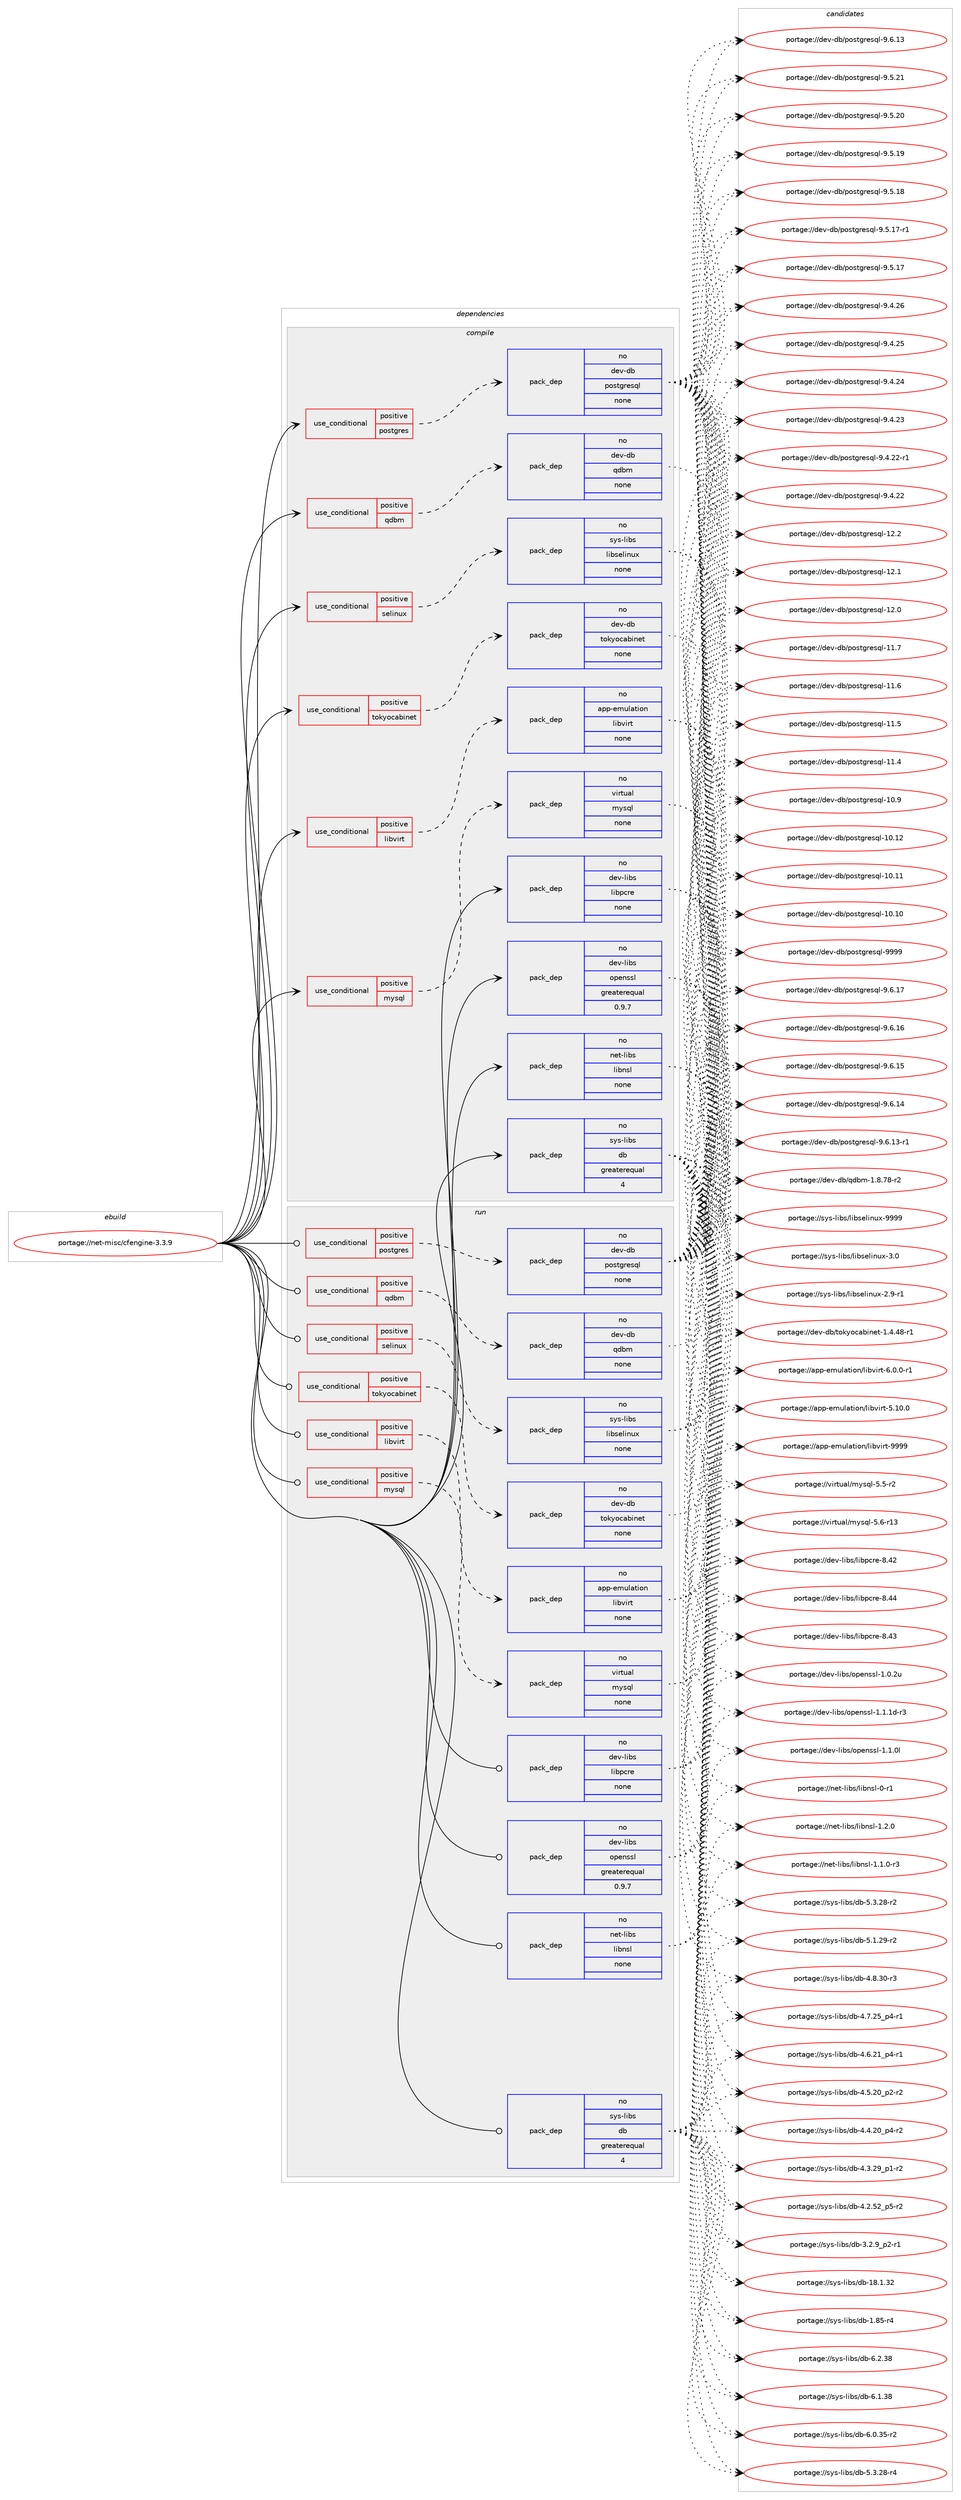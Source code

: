 digraph prolog {

# *************
# Graph options
# *************

newrank=true;
concentrate=true;
compound=true;
graph [rankdir=LR,fontname=Helvetica,fontsize=10,ranksep=1.5];#, ranksep=2.5, nodesep=0.2];
edge  [arrowhead=vee];
node  [fontname=Helvetica,fontsize=10];

# **********
# The ebuild
# **********

subgraph cluster_leftcol {
color=gray;
rank=same;
label=<<i>ebuild</i>>;
id [label="portage://net-misc/cfengine-3.3.9", color=red, width=4, href="../net-misc/cfengine-3.3.9.svg"];
}

# ****************
# The dependencies
# ****************

subgraph cluster_midcol {
color=gray;
label=<<i>dependencies</i>>;
subgraph cluster_compile {
fillcolor="#eeeeee";
style=filled;
label=<<i>compile</i>>;
subgraph cond10212 {
dependency53827 [label=<<TABLE BORDER="0" CELLBORDER="1" CELLSPACING="0" CELLPADDING="4"><TR><TD ROWSPAN="3" CELLPADDING="10">use_conditional</TD></TR><TR><TD>positive</TD></TR><TR><TD>libvirt</TD></TR></TABLE>>, shape=none, color=red];
subgraph pack42529 {
dependency53828 [label=<<TABLE BORDER="0" CELLBORDER="1" CELLSPACING="0" CELLPADDING="4" WIDTH="220"><TR><TD ROWSPAN="6" CELLPADDING="30">pack_dep</TD></TR><TR><TD WIDTH="110">no</TD></TR><TR><TD>app-emulation</TD></TR><TR><TD>libvirt</TD></TR><TR><TD>none</TD></TR><TR><TD></TD></TR></TABLE>>, shape=none, color=blue];
}
dependency53827:e -> dependency53828:w [weight=20,style="dashed",arrowhead="vee"];
}
id:e -> dependency53827:w [weight=20,style="solid",arrowhead="vee"];
subgraph cond10213 {
dependency53829 [label=<<TABLE BORDER="0" CELLBORDER="1" CELLSPACING="0" CELLPADDING="4"><TR><TD ROWSPAN="3" CELLPADDING="10">use_conditional</TD></TR><TR><TD>positive</TD></TR><TR><TD>mysql</TD></TR></TABLE>>, shape=none, color=red];
subgraph pack42530 {
dependency53830 [label=<<TABLE BORDER="0" CELLBORDER="1" CELLSPACING="0" CELLPADDING="4" WIDTH="220"><TR><TD ROWSPAN="6" CELLPADDING="30">pack_dep</TD></TR><TR><TD WIDTH="110">no</TD></TR><TR><TD>virtual</TD></TR><TR><TD>mysql</TD></TR><TR><TD>none</TD></TR><TR><TD></TD></TR></TABLE>>, shape=none, color=blue];
}
dependency53829:e -> dependency53830:w [weight=20,style="dashed",arrowhead="vee"];
}
id:e -> dependency53829:w [weight=20,style="solid",arrowhead="vee"];
subgraph cond10214 {
dependency53831 [label=<<TABLE BORDER="0" CELLBORDER="1" CELLSPACING="0" CELLPADDING="4"><TR><TD ROWSPAN="3" CELLPADDING="10">use_conditional</TD></TR><TR><TD>positive</TD></TR><TR><TD>postgres</TD></TR></TABLE>>, shape=none, color=red];
subgraph pack42531 {
dependency53832 [label=<<TABLE BORDER="0" CELLBORDER="1" CELLSPACING="0" CELLPADDING="4" WIDTH="220"><TR><TD ROWSPAN="6" CELLPADDING="30">pack_dep</TD></TR><TR><TD WIDTH="110">no</TD></TR><TR><TD>dev-db</TD></TR><TR><TD>postgresql</TD></TR><TR><TD>none</TD></TR><TR><TD></TD></TR></TABLE>>, shape=none, color=blue];
}
dependency53831:e -> dependency53832:w [weight=20,style="dashed",arrowhead="vee"];
}
id:e -> dependency53831:w [weight=20,style="solid",arrowhead="vee"];
subgraph cond10215 {
dependency53833 [label=<<TABLE BORDER="0" CELLBORDER="1" CELLSPACING="0" CELLPADDING="4"><TR><TD ROWSPAN="3" CELLPADDING="10">use_conditional</TD></TR><TR><TD>positive</TD></TR><TR><TD>qdbm</TD></TR></TABLE>>, shape=none, color=red];
subgraph pack42532 {
dependency53834 [label=<<TABLE BORDER="0" CELLBORDER="1" CELLSPACING="0" CELLPADDING="4" WIDTH="220"><TR><TD ROWSPAN="6" CELLPADDING="30">pack_dep</TD></TR><TR><TD WIDTH="110">no</TD></TR><TR><TD>dev-db</TD></TR><TR><TD>qdbm</TD></TR><TR><TD>none</TD></TR><TR><TD></TD></TR></TABLE>>, shape=none, color=blue];
}
dependency53833:e -> dependency53834:w [weight=20,style="dashed",arrowhead="vee"];
}
id:e -> dependency53833:w [weight=20,style="solid",arrowhead="vee"];
subgraph cond10216 {
dependency53835 [label=<<TABLE BORDER="0" CELLBORDER="1" CELLSPACING="0" CELLPADDING="4"><TR><TD ROWSPAN="3" CELLPADDING="10">use_conditional</TD></TR><TR><TD>positive</TD></TR><TR><TD>selinux</TD></TR></TABLE>>, shape=none, color=red];
subgraph pack42533 {
dependency53836 [label=<<TABLE BORDER="0" CELLBORDER="1" CELLSPACING="0" CELLPADDING="4" WIDTH="220"><TR><TD ROWSPAN="6" CELLPADDING="30">pack_dep</TD></TR><TR><TD WIDTH="110">no</TD></TR><TR><TD>sys-libs</TD></TR><TR><TD>libselinux</TD></TR><TR><TD>none</TD></TR><TR><TD></TD></TR></TABLE>>, shape=none, color=blue];
}
dependency53835:e -> dependency53836:w [weight=20,style="dashed",arrowhead="vee"];
}
id:e -> dependency53835:w [weight=20,style="solid",arrowhead="vee"];
subgraph cond10217 {
dependency53837 [label=<<TABLE BORDER="0" CELLBORDER="1" CELLSPACING="0" CELLPADDING="4"><TR><TD ROWSPAN="3" CELLPADDING="10">use_conditional</TD></TR><TR><TD>positive</TD></TR><TR><TD>tokyocabinet</TD></TR></TABLE>>, shape=none, color=red];
subgraph pack42534 {
dependency53838 [label=<<TABLE BORDER="0" CELLBORDER="1" CELLSPACING="0" CELLPADDING="4" WIDTH="220"><TR><TD ROWSPAN="6" CELLPADDING="30">pack_dep</TD></TR><TR><TD WIDTH="110">no</TD></TR><TR><TD>dev-db</TD></TR><TR><TD>tokyocabinet</TD></TR><TR><TD>none</TD></TR><TR><TD></TD></TR></TABLE>>, shape=none, color=blue];
}
dependency53837:e -> dependency53838:w [weight=20,style="dashed",arrowhead="vee"];
}
id:e -> dependency53837:w [weight=20,style="solid",arrowhead="vee"];
subgraph pack42535 {
dependency53839 [label=<<TABLE BORDER="0" CELLBORDER="1" CELLSPACING="0" CELLPADDING="4" WIDTH="220"><TR><TD ROWSPAN="6" CELLPADDING="30">pack_dep</TD></TR><TR><TD WIDTH="110">no</TD></TR><TR><TD>dev-libs</TD></TR><TR><TD>libpcre</TD></TR><TR><TD>none</TD></TR><TR><TD></TD></TR></TABLE>>, shape=none, color=blue];
}
id:e -> dependency53839:w [weight=20,style="solid",arrowhead="vee"];
subgraph pack42536 {
dependency53840 [label=<<TABLE BORDER="0" CELLBORDER="1" CELLSPACING="0" CELLPADDING="4" WIDTH="220"><TR><TD ROWSPAN="6" CELLPADDING="30">pack_dep</TD></TR><TR><TD WIDTH="110">no</TD></TR><TR><TD>dev-libs</TD></TR><TR><TD>openssl</TD></TR><TR><TD>greaterequal</TD></TR><TR><TD>0.9.7</TD></TR></TABLE>>, shape=none, color=blue];
}
id:e -> dependency53840:w [weight=20,style="solid",arrowhead="vee"];
subgraph pack42537 {
dependency53841 [label=<<TABLE BORDER="0" CELLBORDER="1" CELLSPACING="0" CELLPADDING="4" WIDTH="220"><TR><TD ROWSPAN="6" CELLPADDING="30">pack_dep</TD></TR><TR><TD WIDTH="110">no</TD></TR><TR><TD>net-libs</TD></TR><TR><TD>libnsl</TD></TR><TR><TD>none</TD></TR><TR><TD></TD></TR></TABLE>>, shape=none, color=blue];
}
id:e -> dependency53841:w [weight=20,style="solid",arrowhead="vee"];
subgraph pack42538 {
dependency53842 [label=<<TABLE BORDER="0" CELLBORDER="1" CELLSPACING="0" CELLPADDING="4" WIDTH="220"><TR><TD ROWSPAN="6" CELLPADDING="30">pack_dep</TD></TR><TR><TD WIDTH="110">no</TD></TR><TR><TD>sys-libs</TD></TR><TR><TD>db</TD></TR><TR><TD>greaterequal</TD></TR><TR><TD>4</TD></TR></TABLE>>, shape=none, color=blue];
}
id:e -> dependency53842:w [weight=20,style="solid",arrowhead="vee"];
}
subgraph cluster_compileandrun {
fillcolor="#eeeeee";
style=filled;
label=<<i>compile and run</i>>;
}
subgraph cluster_run {
fillcolor="#eeeeee";
style=filled;
label=<<i>run</i>>;
subgraph cond10218 {
dependency53843 [label=<<TABLE BORDER="0" CELLBORDER="1" CELLSPACING="0" CELLPADDING="4"><TR><TD ROWSPAN="3" CELLPADDING="10">use_conditional</TD></TR><TR><TD>positive</TD></TR><TR><TD>libvirt</TD></TR></TABLE>>, shape=none, color=red];
subgraph pack42539 {
dependency53844 [label=<<TABLE BORDER="0" CELLBORDER="1" CELLSPACING="0" CELLPADDING="4" WIDTH="220"><TR><TD ROWSPAN="6" CELLPADDING="30">pack_dep</TD></TR><TR><TD WIDTH="110">no</TD></TR><TR><TD>app-emulation</TD></TR><TR><TD>libvirt</TD></TR><TR><TD>none</TD></TR><TR><TD></TD></TR></TABLE>>, shape=none, color=blue];
}
dependency53843:e -> dependency53844:w [weight=20,style="dashed",arrowhead="vee"];
}
id:e -> dependency53843:w [weight=20,style="solid",arrowhead="odot"];
subgraph cond10219 {
dependency53845 [label=<<TABLE BORDER="0" CELLBORDER="1" CELLSPACING="0" CELLPADDING="4"><TR><TD ROWSPAN="3" CELLPADDING="10">use_conditional</TD></TR><TR><TD>positive</TD></TR><TR><TD>mysql</TD></TR></TABLE>>, shape=none, color=red];
subgraph pack42540 {
dependency53846 [label=<<TABLE BORDER="0" CELLBORDER="1" CELLSPACING="0" CELLPADDING="4" WIDTH="220"><TR><TD ROWSPAN="6" CELLPADDING="30">pack_dep</TD></TR><TR><TD WIDTH="110">no</TD></TR><TR><TD>virtual</TD></TR><TR><TD>mysql</TD></TR><TR><TD>none</TD></TR><TR><TD></TD></TR></TABLE>>, shape=none, color=blue];
}
dependency53845:e -> dependency53846:w [weight=20,style="dashed",arrowhead="vee"];
}
id:e -> dependency53845:w [weight=20,style="solid",arrowhead="odot"];
subgraph cond10220 {
dependency53847 [label=<<TABLE BORDER="0" CELLBORDER="1" CELLSPACING="0" CELLPADDING="4"><TR><TD ROWSPAN="3" CELLPADDING="10">use_conditional</TD></TR><TR><TD>positive</TD></TR><TR><TD>postgres</TD></TR></TABLE>>, shape=none, color=red];
subgraph pack42541 {
dependency53848 [label=<<TABLE BORDER="0" CELLBORDER="1" CELLSPACING="0" CELLPADDING="4" WIDTH="220"><TR><TD ROWSPAN="6" CELLPADDING="30">pack_dep</TD></TR><TR><TD WIDTH="110">no</TD></TR><TR><TD>dev-db</TD></TR><TR><TD>postgresql</TD></TR><TR><TD>none</TD></TR><TR><TD></TD></TR></TABLE>>, shape=none, color=blue];
}
dependency53847:e -> dependency53848:w [weight=20,style="dashed",arrowhead="vee"];
}
id:e -> dependency53847:w [weight=20,style="solid",arrowhead="odot"];
subgraph cond10221 {
dependency53849 [label=<<TABLE BORDER="0" CELLBORDER="1" CELLSPACING="0" CELLPADDING="4"><TR><TD ROWSPAN="3" CELLPADDING="10">use_conditional</TD></TR><TR><TD>positive</TD></TR><TR><TD>qdbm</TD></TR></TABLE>>, shape=none, color=red];
subgraph pack42542 {
dependency53850 [label=<<TABLE BORDER="0" CELLBORDER="1" CELLSPACING="0" CELLPADDING="4" WIDTH="220"><TR><TD ROWSPAN="6" CELLPADDING="30">pack_dep</TD></TR><TR><TD WIDTH="110">no</TD></TR><TR><TD>dev-db</TD></TR><TR><TD>qdbm</TD></TR><TR><TD>none</TD></TR><TR><TD></TD></TR></TABLE>>, shape=none, color=blue];
}
dependency53849:e -> dependency53850:w [weight=20,style="dashed",arrowhead="vee"];
}
id:e -> dependency53849:w [weight=20,style="solid",arrowhead="odot"];
subgraph cond10222 {
dependency53851 [label=<<TABLE BORDER="0" CELLBORDER="1" CELLSPACING="0" CELLPADDING="4"><TR><TD ROWSPAN="3" CELLPADDING="10">use_conditional</TD></TR><TR><TD>positive</TD></TR><TR><TD>selinux</TD></TR></TABLE>>, shape=none, color=red];
subgraph pack42543 {
dependency53852 [label=<<TABLE BORDER="0" CELLBORDER="1" CELLSPACING="0" CELLPADDING="4" WIDTH="220"><TR><TD ROWSPAN="6" CELLPADDING="30">pack_dep</TD></TR><TR><TD WIDTH="110">no</TD></TR><TR><TD>sys-libs</TD></TR><TR><TD>libselinux</TD></TR><TR><TD>none</TD></TR><TR><TD></TD></TR></TABLE>>, shape=none, color=blue];
}
dependency53851:e -> dependency53852:w [weight=20,style="dashed",arrowhead="vee"];
}
id:e -> dependency53851:w [weight=20,style="solid",arrowhead="odot"];
subgraph cond10223 {
dependency53853 [label=<<TABLE BORDER="0" CELLBORDER="1" CELLSPACING="0" CELLPADDING="4"><TR><TD ROWSPAN="3" CELLPADDING="10">use_conditional</TD></TR><TR><TD>positive</TD></TR><TR><TD>tokyocabinet</TD></TR></TABLE>>, shape=none, color=red];
subgraph pack42544 {
dependency53854 [label=<<TABLE BORDER="0" CELLBORDER="1" CELLSPACING="0" CELLPADDING="4" WIDTH="220"><TR><TD ROWSPAN="6" CELLPADDING="30">pack_dep</TD></TR><TR><TD WIDTH="110">no</TD></TR><TR><TD>dev-db</TD></TR><TR><TD>tokyocabinet</TD></TR><TR><TD>none</TD></TR><TR><TD></TD></TR></TABLE>>, shape=none, color=blue];
}
dependency53853:e -> dependency53854:w [weight=20,style="dashed",arrowhead="vee"];
}
id:e -> dependency53853:w [weight=20,style="solid",arrowhead="odot"];
subgraph pack42545 {
dependency53855 [label=<<TABLE BORDER="0" CELLBORDER="1" CELLSPACING="0" CELLPADDING="4" WIDTH="220"><TR><TD ROWSPAN="6" CELLPADDING="30">pack_dep</TD></TR><TR><TD WIDTH="110">no</TD></TR><TR><TD>dev-libs</TD></TR><TR><TD>libpcre</TD></TR><TR><TD>none</TD></TR><TR><TD></TD></TR></TABLE>>, shape=none, color=blue];
}
id:e -> dependency53855:w [weight=20,style="solid",arrowhead="odot"];
subgraph pack42546 {
dependency53856 [label=<<TABLE BORDER="0" CELLBORDER="1" CELLSPACING="0" CELLPADDING="4" WIDTH="220"><TR><TD ROWSPAN="6" CELLPADDING="30">pack_dep</TD></TR><TR><TD WIDTH="110">no</TD></TR><TR><TD>dev-libs</TD></TR><TR><TD>openssl</TD></TR><TR><TD>greaterequal</TD></TR><TR><TD>0.9.7</TD></TR></TABLE>>, shape=none, color=blue];
}
id:e -> dependency53856:w [weight=20,style="solid",arrowhead="odot"];
subgraph pack42547 {
dependency53857 [label=<<TABLE BORDER="0" CELLBORDER="1" CELLSPACING="0" CELLPADDING="4" WIDTH="220"><TR><TD ROWSPAN="6" CELLPADDING="30">pack_dep</TD></TR><TR><TD WIDTH="110">no</TD></TR><TR><TD>net-libs</TD></TR><TR><TD>libnsl</TD></TR><TR><TD>none</TD></TR><TR><TD></TD></TR></TABLE>>, shape=none, color=blue];
}
id:e -> dependency53857:w [weight=20,style="solid",arrowhead="odot"];
subgraph pack42548 {
dependency53858 [label=<<TABLE BORDER="0" CELLBORDER="1" CELLSPACING="0" CELLPADDING="4" WIDTH="220"><TR><TD ROWSPAN="6" CELLPADDING="30">pack_dep</TD></TR><TR><TD WIDTH="110">no</TD></TR><TR><TD>sys-libs</TD></TR><TR><TD>db</TD></TR><TR><TD>greaterequal</TD></TR><TR><TD>4</TD></TR></TABLE>>, shape=none, color=blue];
}
id:e -> dependency53858:w [weight=20,style="solid",arrowhead="odot"];
}
}

# **************
# The candidates
# **************

subgraph cluster_choices {
rank=same;
color=gray;
label=<<i>candidates</i>>;

subgraph choice42529 {
color=black;
nodesep=1;
choice97112112451011091171089711610511111047108105981181051141164557575757 [label="portage://app-emulation/libvirt-9999", color=red, width=4,href="../app-emulation/libvirt-9999.svg"];
choice97112112451011091171089711610511111047108105981181051141164554464846484511449 [label="portage://app-emulation/libvirt-6.0.0-r1", color=red, width=4,href="../app-emulation/libvirt-6.0.0-r1.svg"];
choice971121124510110911710897116105111110471081059811810511411645534649484648 [label="portage://app-emulation/libvirt-5.10.0", color=red, width=4,href="../app-emulation/libvirt-5.10.0.svg"];
dependency53828:e -> choice97112112451011091171089711610511111047108105981181051141164557575757:w [style=dotted,weight="100"];
dependency53828:e -> choice97112112451011091171089711610511111047108105981181051141164554464846484511449:w [style=dotted,weight="100"];
dependency53828:e -> choice971121124510110911710897116105111110471081059811810511411645534649484648:w [style=dotted,weight="100"];
}
subgraph choice42530 {
color=black;
nodesep=1;
choice118105114116117971084710912111511310845534654451144951 [label="portage://virtual/mysql-5.6-r13", color=red, width=4,href="../virtual/mysql-5.6-r13.svg"];
choice1181051141161179710847109121115113108455346534511450 [label="portage://virtual/mysql-5.5-r2", color=red, width=4,href="../virtual/mysql-5.5-r2.svg"];
dependency53830:e -> choice118105114116117971084710912111511310845534654451144951:w [style=dotted,weight="100"];
dependency53830:e -> choice1181051141161179710847109121115113108455346534511450:w [style=dotted,weight="100"];
}
subgraph choice42531 {
color=black;
nodesep=1;
choice1001011184510098471121111151161031141011151131084557575757 [label="portage://dev-db/postgresql-9999", color=red, width=4,href="../dev-db/postgresql-9999.svg"];
choice10010111845100984711211111511610311410111511310845574654464955 [label="portage://dev-db/postgresql-9.6.17", color=red, width=4,href="../dev-db/postgresql-9.6.17.svg"];
choice10010111845100984711211111511610311410111511310845574654464954 [label="portage://dev-db/postgresql-9.6.16", color=red, width=4,href="../dev-db/postgresql-9.6.16.svg"];
choice10010111845100984711211111511610311410111511310845574654464953 [label="portage://dev-db/postgresql-9.6.15", color=red, width=4,href="../dev-db/postgresql-9.6.15.svg"];
choice10010111845100984711211111511610311410111511310845574654464952 [label="portage://dev-db/postgresql-9.6.14", color=red, width=4,href="../dev-db/postgresql-9.6.14.svg"];
choice100101118451009847112111115116103114101115113108455746544649514511449 [label="portage://dev-db/postgresql-9.6.13-r1", color=red, width=4,href="../dev-db/postgresql-9.6.13-r1.svg"];
choice10010111845100984711211111511610311410111511310845574654464951 [label="portage://dev-db/postgresql-9.6.13", color=red, width=4,href="../dev-db/postgresql-9.6.13.svg"];
choice10010111845100984711211111511610311410111511310845574653465049 [label="portage://dev-db/postgresql-9.5.21", color=red, width=4,href="../dev-db/postgresql-9.5.21.svg"];
choice10010111845100984711211111511610311410111511310845574653465048 [label="portage://dev-db/postgresql-9.5.20", color=red, width=4,href="../dev-db/postgresql-9.5.20.svg"];
choice10010111845100984711211111511610311410111511310845574653464957 [label="portage://dev-db/postgresql-9.5.19", color=red, width=4,href="../dev-db/postgresql-9.5.19.svg"];
choice10010111845100984711211111511610311410111511310845574653464956 [label="portage://dev-db/postgresql-9.5.18", color=red, width=4,href="../dev-db/postgresql-9.5.18.svg"];
choice100101118451009847112111115116103114101115113108455746534649554511449 [label="portage://dev-db/postgresql-9.5.17-r1", color=red, width=4,href="../dev-db/postgresql-9.5.17-r1.svg"];
choice10010111845100984711211111511610311410111511310845574653464955 [label="portage://dev-db/postgresql-9.5.17", color=red, width=4,href="../dev-db/postgresql-9.5.17.svg"];
choice10010111845100984711211111511610311410111511310845574652465054 [label="portage://dev-db/postgresql-9.4.26", color=red, width=4,href="../dev-db/postgresql-9.4.26.svg"];
choice10010111845100984711211111511610311410111511310845574652465053 [label="portage://dev-db/postgresql-9.4.25", color=red, width=4,href="../dev-db/postgresql-9.4.25.svg"];
choice10010111845100984711211111511610311410111511310845574652465052 [label="portage://dev-db/postgresql-9.4.24", color=red, width=4,href="../dev-db/postgresql-9.4.24.svg"];
choice10010111845100984711211111511610311410111511310845574652465051 [label="portage://dev-db/postgresql-9.4.23", color=red, width=4,href="../dev-db/postgresql-9.4.23.svg"];
choice100101118451009847112111115116103114101115113108455746524650504511449 [label="portage://dev-db/postgresql-9.4.22-r1", color=red, width=4,href="../dev-db/postgresql-9.4.22-r1.svg"];
choice10010111845100984711211111511610311410111511310845574652465050 [label="portage://dev-db/postgresql-9.4.22", color=red, width=4,href="../dev-db/postgresql-9.4.22.svg"];
choice1001011184510098471121111151161031141011151131084549504650 [label="portage://dev-db/postgresql-12.2", color=red, width=4,href="../dev-db/postgresql-12.2.svg"];
choice1001011184510098471121111151161031141011151131084549504649 [label="portage://dev-db/postgresql-12.1", color=red, width=4,href="../dev-db/postgresql-12.1.svg"];
choice1001011184510098471121111151161031141011151131084549504648 [label="portage://dev-db/postgresql-12.0", color=red, width=4,href="../dev-db/postgresql-12.0.svg"];
choice1001011184510098471121111151161031141011151131084549494655 [label="portage://dev-db/postgresql-11.7", color=red, width=4,href="../dev-db/postgresql-11.7.svg"];
choice1001011184510098471121111151161031141011151131084549494654 [label="portage://dev-db/postgresql-11.6", color=red, width=4,href="../dev-db/postgresql-11.6.svg"];
choice1001011184510098471121111151161031141011151131084549494653 [label="portage://dev-db/postgresql-11.5", color=red, width=4,href="../dev-db/postgresql-11.5.svg"];
choice1001011184510098471121111151161031141011151131084549494652 [label="portage://dev-db/postgresql-11.4", color=red, width=4,href="../dev-db/postgresql-11.4.svg"];
choice1001011184510098471121111151161031141011151131084549484657 [label="portage://dev-db/postgresql-10.9", color=red, width=4,href="../dev-db/postgresql-10.9.svg"];
choice100101118451009847112111115116103114101115113108454948464950 [label="portage://dev-db/postgresql-10.12", color=red, width=4,href="../dev-db/postgresql-10.12.svg"];
choice100101118451009847112111115116103114101115113108454948464949 [label="portage://dev-db/postgresql-10.11", color=red, width=4,href="../dev-db/postgresql-10.11.svg"];
choice100101118451009847112111115116103114101115113108454948464948 [label="portage://dev-db/postgresql-10.10", color=red, width=4,href="../dev-db/postgresql-10.10.svg"];
dependency53832:e -> choice1001011184510098471121111151161031141011151131084557575757:w [style=dotted,weight="100"];
dependency53832:e -> choice10010111845100984711211111511610311410111511310845574654464955:w [style=dotted,weight="100"];
dependency53832:e -> choice10010111845100984711211111511610311410111511310845574654464954:w [style=dotted,weight="100"];
dependency53832:e -> choice10010111845100984711211111511610311410111511310845574654464953:w [style=dotted,weight="100"];
dependency53832:e -> choice10010111845100984711211111511610311410111511310845574654464952:w [style=dotted,weight="100"];
dependency53832:e -> choice100101118451009847112111115116103114101115113108455746544649514511449:w [style=dotted,weight="100"];
dependency53832:e -> choice10010111845100984711211111511610311410111511310845574654464951:w [style=dotted,weight="100"];
dependency53832:e -> choice10010111845100984711211111511610311410111511310845574653465049:w [style=dotted,weight="100"];
dependency53832:e -> choice10010111845100984711211111511610311410111511310845574653465048:w [style=dotted,weight="100"];
dependency53832:e -> choice10010111845100984711211111511610311410111511310845574653464957:w [style=dotted,weight="100"];
dependency53832:e -> choice10010111845100984711211111511610311410111511310845574653464956:w [style=dotted,weight="100"];
dependency53832:e -> choice100101118451009847112111115116103114101115113108455746534649554511449:w [style=dotted,weight="100"];
dependency53832:e -> choice10010111845100984711211111511610311410111511310845574653464955:w [style=dotted,weight="100"];
dependency53832:e -> choice10010111845100984711211111511610311410111511310845574652465054:w [style=dotted,weight="100"];
dependency53832:e -> choice10010111845100984711211111511610311410111511310845574652465053:w [style=dotted,weight="100"];
dependency53832:e -> choice10010111845100984711211111511610311410111511310845574652465052:w [style=dotted,weight="100"];
dependency53832:e -> choice10010111845100984711211111511610311410111511310845574652465051:w [style=dotted,weight="100"];
dependency53832:e -> choice100101118451009847112111115116103114101115113108455746524650504511449:w [style=dotted,weight="100"];
dependency53832:e -> choice10010111845100984711211111511610311410111511310845574652465050:w [style=dotted,weight="100"];
dependency53832:e -> choice1001011184510098471121111151161031141011151131084549504650:w [style=dotted,weight="100"];
dependency53832:e -> choice1001011184510098471121111151161031141011151131084549504649:w [style=dotted,weight="100"];
dependency53832:e -> choice1001011184510098471121111151161031141011151131084549504648:w [style=dotted,weight="100"];
dependency53832:e -> choice1001011184510098471121111151161031141011151131084549494655:w [style=dotted,weight="100"];
dependency53832:e -> choice1001011184510098471121111151161031141011151131084549494654:w [style=dotted,weight="100"];
dependency53832:e -> choice1001011184510098471121111151161031141011151131084549494653:w [style=dotted,weight="100"];
dependency53832:e -> choice1001011184510098471121111151161031141011151131084549494652:w [style=dotted,weight="100"];
dependency53832:e -> choice1001011184510098471121111151161031141011151131084549484657:w [style=dotted,weight="100"];
dependency53832:e -> choice100101118451009847112111115116103114101115113108454948464950:w [style=dotted,weight="100"];
dependency53832:e -> choice100101118451009847112111115116103114101115113108454948464949:w [style=dotted,weight="100"];
dependency53832:e -> choice100101118451009847112111115116103114101115113108454948464948:w [style=dotted,weight="100"];
}
subgraph choice42532 {
color=black;
nodesep=1;
choice10010111845100984711310098109454946564655564511450 [label="portage://dev-db/qdbm-1.8.78-r2", color=red, width=4,href="../dev-db/qdbm-1.8.78-r2.svg"];
dependency53834:e -> choice10010111845100984711310098109454946564655564511450:w [style=dotted,weight="100"];
}
subgraph choice42533 {
color=black;
nodesep=1;
choice115121115451081059811547108105981151011081051101171204557575757 [label="portage://sys-libs/libselinux-9999", color=red, width=4,href="../sys-libs/libselinux-9999.svg"];
choice1151211154510810598115471081059811510110810511011712045514648 [label="portage://sys-libs/libselinux-3.0", color=red, width=4,href="../sys-libs/libselinux-3.0.svg"];
choice11512111545108105981154710810598115101108105110117120455046574511449 [label="portage://sys-libs/libselinux-2.9-r1", color=red, width=4,href="../sys-libs/libselinux-2.9-r1.svg"];
dependency53836:e -> choice115121115451081059811547108105981151011081051101171204557575757:w [style=dotted,weight="100"];
dependency53836:e -> choice1151211154510810598115471081059811510110810511011712045514648:w [style=dotted,weight="100"];
dependency53836:e -> choice11512111545108105981154710810598115101108105110117120455046574511449:w [style=dotted,weight="100"];
}
subgraph choice42534 {
color=black;
nodesep=1;
choice100101118451009847116111107121111999798105110101116454946524652564511449 [label="portage://dev-db/tokyocabinet-1.4.48-r1", color=red, width=4,href="../dev-db/tokyocabinet-1.4.48-r1.svg"];
dependency53838:e -> choice100101118451009847116111107121111999798105110101116454946524652564511449:w [style=dotted,weight="100"];
}
subgraph choice42535 {
color=black;
nodesep=1;
choice10010111845108105981154710810598112991141014556465252 [label="portage://dev-libs/libpcre-8.44", color=red, width=4,href="../dev-libs/libpcre-8.44.svg"];
choice10010111845108105981154710810598112991141014556465251 [label="portage://dev-libs/libpcre-8.43", color=red, width=4,href="../dev-libs/libpcre-8.43.svg"];
choice10010111845108105981154710810598112991141014556465250 [label="portage://dev-libs/libpcre-8.42", color=red, width=4,href="../dev-libs/libpcre-8.42.svg"];
dependency53839:e -> choice10010111845108105981154710810598112991141014556465252:w [style=dotted,weight="100"];
dependency53839:e -> choice10010111845108105981154710810598112991141014556465251:w [style=dotted,weight="100"];
dependency53839:e -> choice10010111845108105981154710810598112991141014556465250:w [style=dotted,weight="100"];
}
subgraph choice42536 {
color=black;
nodesep=1;
choice1001011184510810598115471111121011101151151084549464946491004511451 [label="portage://dev-libs/openssl-1.1.1d-r3", color=red, width=4,href="../dev-libs/openssl-1.1.1d-r3.svg"];
choice100101118451081059811547111112101110115115108454946494648108 [label="portage://dev-libs/openssl-1.1.0l", color=red, width=4,href="../dev-libs/openssl-1.1.0l.svg"];
choice100101118451081059811547111112101110115115108454946484650117 [label="portage://dev-libs/openssl-1.0.2u", color=red, width=4,href="../dev-libs/openssl-1.0.2u.svg"];
dependency53840:e -> choice1001011184510810598115471111121011101151151084549464946491004511451:w [style=dotted,weight="100"];
dependency53840:e -> choice100101118451081059811547111112101110115115108454946494648108:w [style=dotted,weight="100"];
dependency53840:e -> choice100101118451081059811547111112101110115115108454946484650117:w [style=dotted,weight="100"];
}
subgraph choice42537 {
color=black;
nodesep=1;
choice11010111645108105981154710810598110115108454946504648 [label="portage://net-libs/libnsl-1.2.0", color=red, width=4,href="../net-libs/libnsl-1.2.0.svg"];
choice110101116451081059811547108105981101151084549464946484511451 [label="portage://net-libs/libnsl-1.1.0-r3", color=red, width=4,href="../net-libs/libnsl-1.1.0-r3.svg"];
choice1101011164510810598115471081059811011510845484511449 [label="portage://net-libs/libnsl-0-r1", color=red, width=4,href="../net-libs/libnsl-0-r1.svg"];
dependency53841:e -> choice11010111645108105981154710810598110115108454946504648:w [style=dotted,weight="100"];
dependency53841:e -> choice110101116451081059811547108105981101151084549464946484511451:w [style=dotted,weight="100"];
dependency53841:e -> choice1101011164510810598115471081059811011510845484511449:w [style=dotted,weight="100"];
}
subgraph choice42538 {
color=black;
nodesep=1;
choice1151211154510810598115471009845544650465156 [label="portage://sys-libs/db-6.2.38", color=red, width=4,href="../sys-libs/db-6.2.38.svg"];
choice1151211154510810598115471009845544649465156 [label="portage://sys-libs/db-6.1.38", color=red, width=4,href="../sys-libs/db-6.1.38.svg"];
choice11512111545108105981154710098455446484651534511450 [label="portage://sys-libs/db-6.0.35-r2", color=red, width=4,href="../sys-libs/db-6.0.35-r2.svg"];
choice11512111545108105981154710098455346514650564511452 [label="portage://sys-libs/db-5.3.28-r4", color=red, width=4,href="../sys-libs/db-5.3.28-r4.svg"];
choice11512111545108105981154710098455346514650564511450 [label="portage://sys-libs/db-5.3.28-r2", color=red, width=4,href="../sys-libs/db-5.3.28-r2.svg"];
choice11512111545108105981154710098455346494650574511450 [label="portage://sys-libs/db-5.1.29-r2", color=red, width=4,href="../sys-libs/db-5.1.29-r2.svg"];
choice11512111545108105981154710098455246564651484511451 [label="portage://sys-libs/db-4.8.30-r3", color=red, width=4,href="../sys-libs/db-4.8.30-r3.svg"];
choice115121115451081059811547100984552465546505395112524511449 [label="portage://sys-libs/db-4.7.25_p4-r1", color=red, width=4,href="../sys-libs/db-4.7.25_p4-r1.svg"];
choice115121115451081059811547100984552465446504995112524511449 [label="portage://sys-libs/db-4.6.21_p4-r1", color=red, width=4,href="../sys-libs/db-4.6.21_p4-r1.svg"];
choice115121115451081059811547100984552465346504895112504511450 [label="portage://sys-libs/db-4.5.20_p2-r2", color=red, width=4,href="../sys-libs/db-4.5.20_p2-r2.svg"];
choice115121115451081059811547100984552465246504895112524511450 [label="portage://sys-libs/db-4.4.20_p4-r2", color=red, width=4,href="../sys-libs/db-4.4.20_p4-r2.svg"];
choice115121115451081059811547100984552465146505795112494511450 [label="portage://sys-libs/db-4.3.29_p1-r2", color=red, width=4,href="../sys-libs/db-4.3.29_p1-r2.svg"];
choice115121115451081059811547100984552465046535095112534511450 [label="portage://sys-libs/db-4.2.52_p5-r2", color=red, width=4,href="../sys-libs/db-4.2.52_p5-r2.svg"];
choice1151211154510810598115471009845514650465795112504511449 [label="portage://sys-libs/db-3.2.9_p2-r1", color=red, width=4,href="../sys-libs/db-3.2.9_p2-r1.svg"];
choice115121115451081059811547100984549564649465150 [label="portage://sys-libs/db-18.1.32", color=red, width=4,href="../sys-libs/db-18.1.32.svg"];
choice1151211154510810598115471009845494656534511452 [label="portage://sys-libs/db-1.85-r4", color=red, width=4,href="../sys-libs/db-1.85-r4.svg"];
dependency53842:e -> choice1151211154510810598115471009845544650465156:w [style=dotted,weight="100"];
dependency53842:e -> choice1151211154510810598115471009845544649465156:w [style=dotted,weight="100"];
dependency53842:e -> choice11512111545108105981154710098455446484651534511450:w [style=dotted,weight="100"];
dependency53842:e -> choice11512111545108105981154710098455346514650564511452:w [style=dotted,weight="100"];
dependency53842:e -> choice11512111545108105981154710098455346514650564511450:w [style=dotted,weight="100"];
dependency53842:e -> choice11512111545108105981154710098455346494650574511450:w [style=dotted,weight="100"];
dependency53842:e -> choice11512111545108105981154710098455246564651484511451:w [style=dotted,weight="100"];
dependency53842:e -> choice115121115451081059811547100984552465546505395112524511449:w [style=dotted,weight="100"];
dependency53842:e -> choice115121115451081059811547100984552465446504995112524511449:w [style=dotted,weight="100"];
dependency53842:e -> choice115121115451081059811547100984552465346504895112504511450:w [style=dotted,weight="100"];
dependency53842:e -> choice115121115451081059811547100984552465246504895112524511450:w [style=dotted,weight="100"];
dependency53842:e -> choice115121115451081059811547100984552465146505795112494511450:w [style=dotted,weight="100"];
dependency53842:e -> choice115121115451081059811547100984552465046535095112534511450:w [style=dotted,weight="100"];
dependency53842:e -> choice1151211154510810598115471009845514650465795112504511449:w [style=dotted,weight="100"];
dependency53842:e -> choice115121115451081059811547100984549564649465150:w [style=dotted,weight="100"];
dependency53842:e -> choice1151211154510810598115471009845494656534511452:w [style=dotted,weight="100"];
}
subgraph choice42539 {
color=black;
nodesep=1;
choice97112112451011091171089711610511111047108105981181051141164557575757 [label="portage://app-emulation/libvirt-9999", color=red, width=4,href="../app-emulation/libvirt-9999.svg"];
choice97112112451011091171089711610511111047108105981181051141164554464846484511449 [label="portage://app-emulation/libvirt-6.0.0-r1", color=red, width=4,href="../app-emulation/libvirt-6.0.0-r1.svg"];
choice971121124510110911710897116105111110471081059811810511411645534649484648 [label="portage://app-emulation/libvirt-5.10.0", color=red, width=4,href="../app-emulation/libvirt-5.10.0.svg"];
dependency53844:e -> choice97112112451011091171089711610511111047108105981181051141164557575757:w [style=dotted,weight="100"];
dependency53844:e -> choice97112112451011091171089711610511111047108105981181051141164554464846484511449:w [style=dotted,weight="100"];
dependency53844:e -> choice971121124510110911710897116105111110471081059811810511411645534649484648:w [style=dotted,weight="100"];
}
subgraph choice42540 {
color=black;
nodesep=1;
choice118105114116117971084710912111511310845534654451144951 [label="portage://virtual/mysql-5.6-r13", color=red, width=4,href="../virtual/mysql-5.6-r13.svg"];
choice1181051141161179710847109121115113108455346534511450 [label="portage://virtual/mysql-5.5-r2", color=red, width=4,href="../virtual/mysql-5.5-r2.svg"];
dependency53846:e -> choice118105114116117971084710912111511310845534654451144951:w [style=dotted,weight="100"];
dependency53846:e -> choice1181051141161179710847109121115113108455346534511450:w [style=dotted,weight="100"];
}
subgraph choice42541 {
color=black;
nodesep=1;
choice1001011184510098471121111151161031141011151131084557575757 [label="portage://dev-db/postgresql-9999", color=red, width=4,href="../dev-db/postgresql-9999.svg"];
choice10010111845100984711211111511610311410111511310845574654464955 [label="portage://dev-db/postgresql-9.6.17", color=red, width=4,href="../dev-db/postgresql-9.6.17.svg"];
choice10010111845100984711211111511610311410111511310845574654464954 [label="portage://dev-db/postgresql-9.6.16", color=red, width=4,href="../dev-db/postgresql-9.6.16.svg"];
choice10010111845100984711211111511610311410111511310845574654464953 [label="portage://dev-db/postgresql-9.6.15", color=red, width=4,href="../dev-db/postgresql-9.6.15.svg"];
choice10010111845100984711211111511610311410111511310845574654464952 [label="portage://dev-db/postgresql-9.6.14", color=red, width=4,href="../dev-db/postgresql-9.6.14.svg"];
choice100101118451009847112111115116103114101115113108455746544649514511449 [label="portage://dev-db/postgresql-9.6.13-r1", color=red, width=4,href="../dev-db/postgresql-9.6.13-r1.svg"];
choice10010111845100984711211111511610311410111511310845574654464951 [label="portage://dev-db/postgresql-9.6.13", color=red, width=4,href="../dev-db/postgresql-9.6.13.svg"];
choice10010111845100984711211111511610311410111511310845574653465049 [label="portage://dev-db/postgresql-9.5.21", color=red, width=4,href="../dev-db/postgresql-9.5.21.svg"];
choice10010111845100984711211111511610311410111511310845574653465048 [label="portage://dev-db/postgresql-9.5.20", color=red, width=4,href="../dev-db/postgresql-9.5.20.svg"];
choice10010111845100984711211111511610311410111511310845574653464957 [label="portage://dev-db/postgresql-9.5.19", color=red, width=4,href="../dev-db/postgresql-9.5.19.svg"];
choice10010111845100984711211111511610311410111511310845574653464956 [label="portage://dev-db/postgresql-9.5.18", color=red, width=4,href="../dev-db/postgresql-9.5.18.svg"];
choice100101118451009847112111115116103114101115113108455746534649554511449 [label="portage://dev-db/postgresql-9.5.17-r1", color=red, width=4,href="../dev-db/postgresql-9.5.17-r1.svg"];
choice10010111845100984711211111511610311410111511310845574653464955 [label="portage://dev-db/postgresql-9.5.17", color=red, width=4,href="../dev-db/postgresql-9.5.17.svg"];
choice10010111845100984711211111511610311410111511310845574652465054 [label="portage://dev-db/postgresql-9.4.26", color=red, width=4,href="../dev-db/postgresql-9.4.26.svg"];
choice10010111845100984711211111511610311410111511310845574652465053 [label="portage://dev-db/postgresql-9.4.25", color=red, width=4,href="../dev-db/postgresql-9.4.25.svg"];
choice10010111845100984711211111511610311410111511310845574652465052 [label="portage://dev-db/postgresql-9.4.24", color=red, width=4,href="../dev-db/postgresql-9.4.24.svg"];
choice10010111845100984711211111511610311410111511310845574652465051 [label="portage://dev-db/postgresql-9.4.23", color=red, width=4,href="../dev-db/postgresql-9.4.23.svg"];
choice100101118451009847112111115116103114101115113108455746524650504511449 [label="portage://dev-db/postgresql-9.4.22-r1", color=red, width=4,href="../dev-db/postgresql-9.4.22-r1.svg"];
choice10010111845100984711211111511610311410111511310845574652465050 [label="portage://dev-db/postgresql-9.4.22", color=red, width=4,href="../dev-db/postgresql-9.4.22.svg"];
choice1001011184510098471121111151161031141011151131084549504650 [label="portage://dev-db/postgresql-12.2", color=red, width=4,href="../dev-db/postgresql-12.2.svg"];
choice1001011184510098471121111151161031141011151131084549504649 [label="portage://dev-db/postgresql-12.1", color=red, width=4,href="../dev-db/postgresql-12.1.svg"];
choice1001011184510098471121111151161031141011151131084549504648 [label="portage://dev-db/postgresql-12.0", color=red, width=4,href="../dev-db/postgresql-12.0.svg"];
choice1001011184510098471121111151161031141011151131084549494655 [label="portage://dev-db/postgresql-11.7", color=red, width=4,href="../dev-db/postgresql-11.7.svg"];
choice1001011184510098471121111151161031141011151131084549494654 [label="portage://dev-db/postgresql-11.6", color=red, width=4,href="../dev-db/postgresql-11.6.svg"];
choice1001011184510098471121111151161031141011151131084549494653 [label="portage://dev-db/postgresql-11.5", color=red, width=4,href="../dev-db/postgresql-11.5.svg"];
choice1001011184510098471121111151161031141011151131084549494652 [label="portage://dev-db/postgresql-11.4", color=red, width=4,href="../dev-db/postgresql-11.4.svg"];
choice1001011184510098471121111151161031141011151131084549484657 [label="portage://dev-db/postgresql-10.9", color=red, width=4,href="../dev-db/postgresql-10.9.svg"];
choice100101118451009847112111115116103114101115113108454948464950 [label="portage://dev-db/postgresql-10.12", color=red, width=4,href="../dev-db/postgresql-10.12.svg"];
choice100101118451009847112111115116103114101115113108454948464949 [label="portage://dev-db/postgresql-10.11", color=red, width=4,href="../dev-db/postgresql-10.11.svg"];
choice100101118451009847112111115116103114101115113108454948464948 [label="portage://dev-db/postgresql-10.10", color=red, width=4,href="../dev-db/postgresql-10.10.svg"];
dependency53848:e -> choice1001011184510098471121111151161031141011151131084557575757:w [style=dotted,weight="100"];
dependency53848:e -> choice10010111845100984711211111511610311410111511310845574654464955:w [style=dotted,weight="100"];
dependency53848:e -> choice10010111845100984711211111511610311410111511310845574654464954:w [style=dotted,weight="100"];
dependency53848:e -> choice10010111845100984711211111511610311410111511310845574654464953:w [style=dotted,weight="100"];
dependency53848:e -> choice10010111845100984711211111511610311410111511310845574654464952:w [style=dotted,weight="100"];
dependency53848:e -> choice100101118451009847112111115116103114101115113108455746544649514511449:w [style=dotted,weight="100"];
dependency53848:e -> choice10010111845100984711211111511610311410111511310845574654464951:w [style=dotted,weight="100"];
dependency53848:e -> choice10010111845100984711211111511610311410111511310845574653465049:w [style=dotted,weight="100"];
dependency53848:e -> choice10010111845100984711211111511610311410111511310845574653465048:w [style=dotted,weight="100"];
dependency53848:e -> choice10010111845100984711211111511610311410111511310845574653464957:w [style=dotted,weight="100"];
dependency53848:e -> choice10010111845100984711211111511610311410111511310845574653464956:w [style=dotted,weight="100"];
dependency53848:e -> choice100101118451009847112111115116103114101115113108455746534649554511449:w [style=dotted,weight="100"];
dependency53848:e -> choice10010111845100984711211111511610311410111511310845574653464955:w [style=dotted,weight="100"];
dependency53848:e -> choice10010111845100984711211111511610311410111511310845574652465054:w [style=dotted,weight="100"];
dependency53848:e -> choice10010111845100984711211111511610311410111511310845574652465053:w [style=dotted,weight="100"];
dependency53848:e -> choice10010111845100984711211111511610311410111511310845574652465052:w [style=dotted,weight="100"];
dependency53848:e -> choice10010111845100984711211111511610311410111511310845574652465051:w [style=dotted,weight="100"];
dependency53848:e -> choice100101118451009847112111115116103114101115113108455746524650504511449:w [style=dotted,weight="100"];
dependency53848:e -> choice10010111845100984711211111511610311410111511310845574652465050:w [style=dotted,weight="100"];
dependency53848:e -> choice1001011184510098471121111151161031141011151131084549504650:w [style=dotted,weight="100"];
dependency53848:e -> choice1001011184510098471121111151161031141011151131084549504649:w [style=dotted,weight="100"];
dependency53848:e -> choice1001011184510098471121111151161031141011151131084549504648:w [style=dotted,weight="100"];
dependency53848:e -> choice1001011184510098471121111151161031141011151131084549494655:w [style=dotted,weight="100"];
dependency53848:e -> choice1001011184510098471121111151161031141011151131084549494654:w [style=dotted,weight="100"];
dependency53848:e -> choice1001011184510098471121111151161031141011151131084549494653:w [style=dotted,weight="100"];
dependency53848:e -> choice1001011184510098471121111151161031141011151131084549494652:w [style=dotted,weight="100"];
dependency53848:e -> choice1001011184510098471121111151161031141011151131084549484657:w [style=dotted,weight="100"];
dependency53848:e -> choice100101118451009847112111115116103114101115113108454948464950:w [style=dotted,weight="100"];
dependency53848:e -> choice100101118451009847112111115116103114101115113108454948464949:w [style=dotted,weight="100"];
dependency53848:e -> choice100101118451009847112111115116103114101115113108454948464948:w [style=dotted,weight="100"];
}
subgraph choice42542 {
color=black;
nodesep=1;
choice10010111845100984711310098109454946564655564511450 [label="portage://dev-db/qdbm-1.8.78-r2", color=red, width=4,href="../dev-db/qdbm-1.8.78-r2.svg"];
dependency53850:e -> choice10010111845100984711310098109454946564655564511450:w [style=dotted,weight="100"];
}
subgraph choice42543 {
color=black;
nodesep=1;
choice115121115451081059811547108105981151011081051101171204557575757 [label="portage://sys-libs/libselinux-9999", color=red, width=4,href="../sys-libs/libselinux-9999.svg"];
choice1151211154510810598115471081059811510110810511011712045514648 [label="portage://sys-libs/libselinux-3.0", color=red, width=4,href="../sys-libs/libselinux-3.0.svg"];
choice11512111545108105981154710810598115101108105110117120455046574511449 [label="portage://sys-libs/libselinux-2.9-r1", color=red, width=4,href="../sys-libs/libselinux-2.9-r1.svg"];
dependency53852:e -> choice115121115451081059811547108105981151011081051101171204557575757:w [style=dotted,weight="100"];
dependency53852:e -> choice1151211154510810598115471081059811510110810511011712045514648:w [style=dotted,weight="100"];
dependency53852:e -> choice11512111545108105981154710810598115101108105110117120455046574511449:w [style=dotted,weight="100"];
}
subgraph choice42544 {
color=black;
nodesep=1;
choice100101118451009847116111107121111999798105110101116454946524652564511449 [label="portage://dev-db/tokyocabinet-1.4.48-r1", color=red, width=4,href="../dev-db/tokyocabinet-1.4.48-r1.svg"];
dependency53854:e -> choice100101118451009847116111107121111999798105110101116454946524652564511449:w [style=dotted,weight="100"];
}
subgraph choice42545 {
color=black;
nodesep=1;
choice10010111845108105981154710810598112991141014556465252 [label="portage://dev-libs/libpcre-8.44", color=red, width=4,href="../dev-libs/libpcre-8.44.svg"];
choice10010111845108105981154710810598112991141014556465251 [label="portage://dev-libs/libpcre-8.43", color=red, width=4,href="../dev-libs/libpcre-8.43.svg"];
choice10010111845108105981154710810598112991141014556465250 [label="portage://dev-libs/libpcre-8.42", color=red, width=4,href="../dev-libs/libpcre-8.42.svg"];
dependency53855:e -> choice10010111845108105981154710810598112991141014556465252:w [style=dotted,weight="100"];
dependency53855:e -> choice10010111845108105981154710810598112991141014556465251:w [style=dotted,weight="100"];
dependency53855:e -> choice10010111845108105981154710810598112991141014556465250:w [style=dotted,weight="100"];
}
subgraph choice42546 {
color=black;
nodesep=1;
choice1001011184510810598115471111121011101151151084549464946491004511451 [label="portage://dev-libs/openssl-1.1.1d-r3", color=red, width=4,href="../dev-libs/openssl-1.1.1d-r3.svg"];
choice100101118451081059811547111112101110115115108454946494648108 [label="portage://dev-libs/openssl-1.1.0l", color=red, width=4,href="../dev-libs/openssl-1.1.0l.svg"];
choice100101118451081059811547111112101110115115108454946484650117 [label="portage://dev-libs/openssl-1.0.2u", color=red, width=4,href="../dev-libs/openssl-1.0.2u.svg"];
dependency53856:e -> choice1001011184510810598115471111121011101151151084549464946491004511451:w [style=dotted,weight="100"];
dependency53856:e -> choice100101118451081059811547111112101110115115108454946494648108:w [style=dotted,weight="100"];
dependency53856:e -> choice100101118451081059811547111112101110115115108454946484650117:w [style=dotted,weight="100"];
}
subgraph choice42547 {
color=black;
nodesep=1;
choice11010111645108105981154710810598110115108454946504648 [label="portage://net-libs/libnsl-1.2.0", color=red, width=4,href="../net-libs/libnsl-1.2.0.svg"];
choice110101116451081059811547108105981101151084549464946484511451 [label="portage://net-libs/libnsl-1.1.0-r3", color=red, width=4,href="../net-libs/libnsl-1.1.0-r3.svg"];
choice1101011164510810598115471081059811011510845484511449 [label="portage://net-libs/libnsl-0-r1", color=red, width=4,href="../net-libs/libnsl-0-r1.svg"];
dependency53857:e -> choice11010111645108105981154710810598110115108454946504648:w [style=dotted,weight="100"];
dependency53857:e -> choice110101116451081059811547108105981101151084549464946484511451:w [style=dotted,weight="100"];
dependency53857:e -> choice1101011164510810598115471081059811011510845484511449:w [style=dotted,weight="100"];
}
subgraph choice42548 {
color=black;
nodesep=1;
choice1151211154510810598115471009845544650465156 [label="portage://sys-libs/db-6.2.38", color=red, width=4,href="../sys-libs/db-6.2.38.svg"];
choice1151211154510810598115471009845544649465156 [label="portage://sys-libs/db-6.1.38", color=red, width=4,href="../sys-libs/db-6.1.38.svg"];
choice11512111545108105981154710098455446484651534511450 [label="portage://sys-libs/db-6.0.35-r2", color=red, width=4,href="../sys-libs/db-6.0.35-r2.svg"];
choice11512111545108105981154710098455346514650564511452 [label="portage://sys-libs/db-5.3.28-r4", color=red, width=4,href="../sys-libs/db-5.3.28-r4.svg"];
choice11512111545108105981154710098455346514650564511450 [label="portage://sys-libs/db-5.3.28-r2", color=red, width=4,href="../sys-libs/db-5.3.28-r2.svg"];
choice11512111545108105981154710098455346494650574511450 [label="portage://sys-libs/db-5.1.29-r2", color=red, width=4,href="../sys-libs/db-5.1.29-r2.svg"];
choice11512111545108105981154710098455246564651484511451 [label="portage://sys-libs/db-4.8.30-r3", color=red, width=4,href="../sys-libs/db-4.8.30-r3.svg"];
choice115121115451081059811547100984552465546505395112524511449 [label="portage://sys-libs/db-4.7.25_p4-r1", color=red, width=4,href="../sys-libs/db-4.7.25_p4-r1.svg"];
choice115121115451081059811547100984552465446504995112524511449 [label="portage://sys-libs/db-4.6.21_p4-r1", color=red, width=4,href="../sys-libs/db-4.6.21_p4-r1.svg"];
choice115121115451081059811547100984552465346504895112504511450 [label="portage://sys-libs/db-4.5.20_p2-r2", color=red, width=4,href="../sys-libs/db-4.5.20_p2-r2.svg"];
choice115121115451081059811547100984552465246504895112524511450 [label="portage://sys-libs/db-4.4.20_p4-r2", color=red, width=4,href="../sys-libs/db-4.4.20_p4-r2.svg"];
choice115121115451081059811547100984552465146505795112494511450 [label="portage://sys-libs/db-4.3.29_p1-r2", color=red, width=4,href="../sys-libs/db-4.3.29_p1-r2.svg"];
choice115121115451081059811547100984552465046535095112534511450 [label="portage://sys-libs/db-4.2.52_p5-r2", color=red, width=4,href="../sys-libs/db-4.2.52_p5-r2.svg"];
choice1151211154510810598115471009845514650465795112504511449 [label="portage://sys-libs/db-3.2.9_p2-r1", color=red, width=4,href="../sys-libs/db-3.2.9_p2-r1.svg"];
choice115121115451081059811547100984549564649465150 [label="portage://sys-libs/db-18.1.32", color=red, width=4,href="../sys-libs/db-18.1.32.svg"];
choice1151211154510810598115471009845494656534511452 [label="portage://sys-libs/db-1.85-r4", color=red, width=4,href="../sys-libs/db-1.85-r4.svg"];
dependency53858:e -> choice1151211154510810598115471009845544650465156:w [style=dotted,weight="100"];
dependency53858:e -> choice1151211154510810598115471009845544649465156:w [style=dotted,weight="100"];
dependency53858:e -> choice11512111545108105981154710098455446484651534511450:w [style=dotted,weight="100"];
dependency53858:e -> choice11512111545108105981154710098455346514650564511452:w [style=dotted,weight="100"];
dependency53858:e -> choice11512111545108105981154710098455346514650564511450:w [style=dotted,weight="100"];
dependency53858:e -> choice11512111545108105981154710098455346494650574511450:w [style=dotted,weight="100"];
dependency53858:e -> choice11512111545108105981154710098455246564651484511451:w [style=dotted,weight="100"];
dependency53858:e -> choice115121115451081059811547100984552465546505395112524511449:w [style=dotted,weight="100"];
dependency53858:e -> choice115121115451081059811547100984552465446504995112524511449:w [style=dotted,weight="100"];
dependency53858:e -> choice115121115451081059811547100984552465346504895112504511450:w [style=dotted,weight="100"];
dependency53858:e -> choice115121115451081059811547100984552465246504895112524511450:w [style=dotted,weight="100"];
dependency53858:e -> choice115121115451081059811547100984552465146505795112494511450:w [style=dotted,weight="100"];
dependency53858:e -> choice115121115451081059811547100984552465046535095112534511450:w [style=dotted,weight="100"];
dependency53858:e -> choice1151211154510810598115471009845514650465795112504511449:w [style=dotted,weight="100"];
dependency53858:e -> choice115121115451081059811547100984549564649465150:w [style=dotted,weight="100"];
dependency53858:e -> choice1151211154510810598115471009845494656534511452:w [style=dotted,weight="100"];
}
}

}
